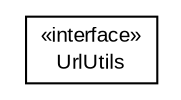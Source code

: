 #!/usr/local/bin/dot
#
# Class diagram 
# Generated by UMLGraph version R5_6-24-gf6e263 (http://www.umlgraph.org/)
#

digraph G {
	edge [fontname="arial",fontsize=10,labelfontname="arial",labelfontsize=10];
	node [fontname="arial",fontsize=10,shape=plaintext];
	nodesep=0.25;
	ranksep=0.5;
	rankdir=LR;
	// com.gwtplatform.common.shared.UrlUtils
	c1471 [label=<<table title="com.gwtplatform.common.shared.UrlUtils" border="0" cellborder="1" cellspacing="0" cellpadding="2" port="p" href="./UrlUtils.html">
		<tr><td><table border="0" cellspacing="0" cellpadding="1">
<tr><td align="center" balign="center"> &#171;interface&#187; </td></tr>
<tr><td align="center" balign="center"> UrlUtils </td></tr>
		</table></td></tr>
		</table>>, URL="./UrlUtils.html", fontname="arial", fontcolor="black", fontsize=10.0];
}

